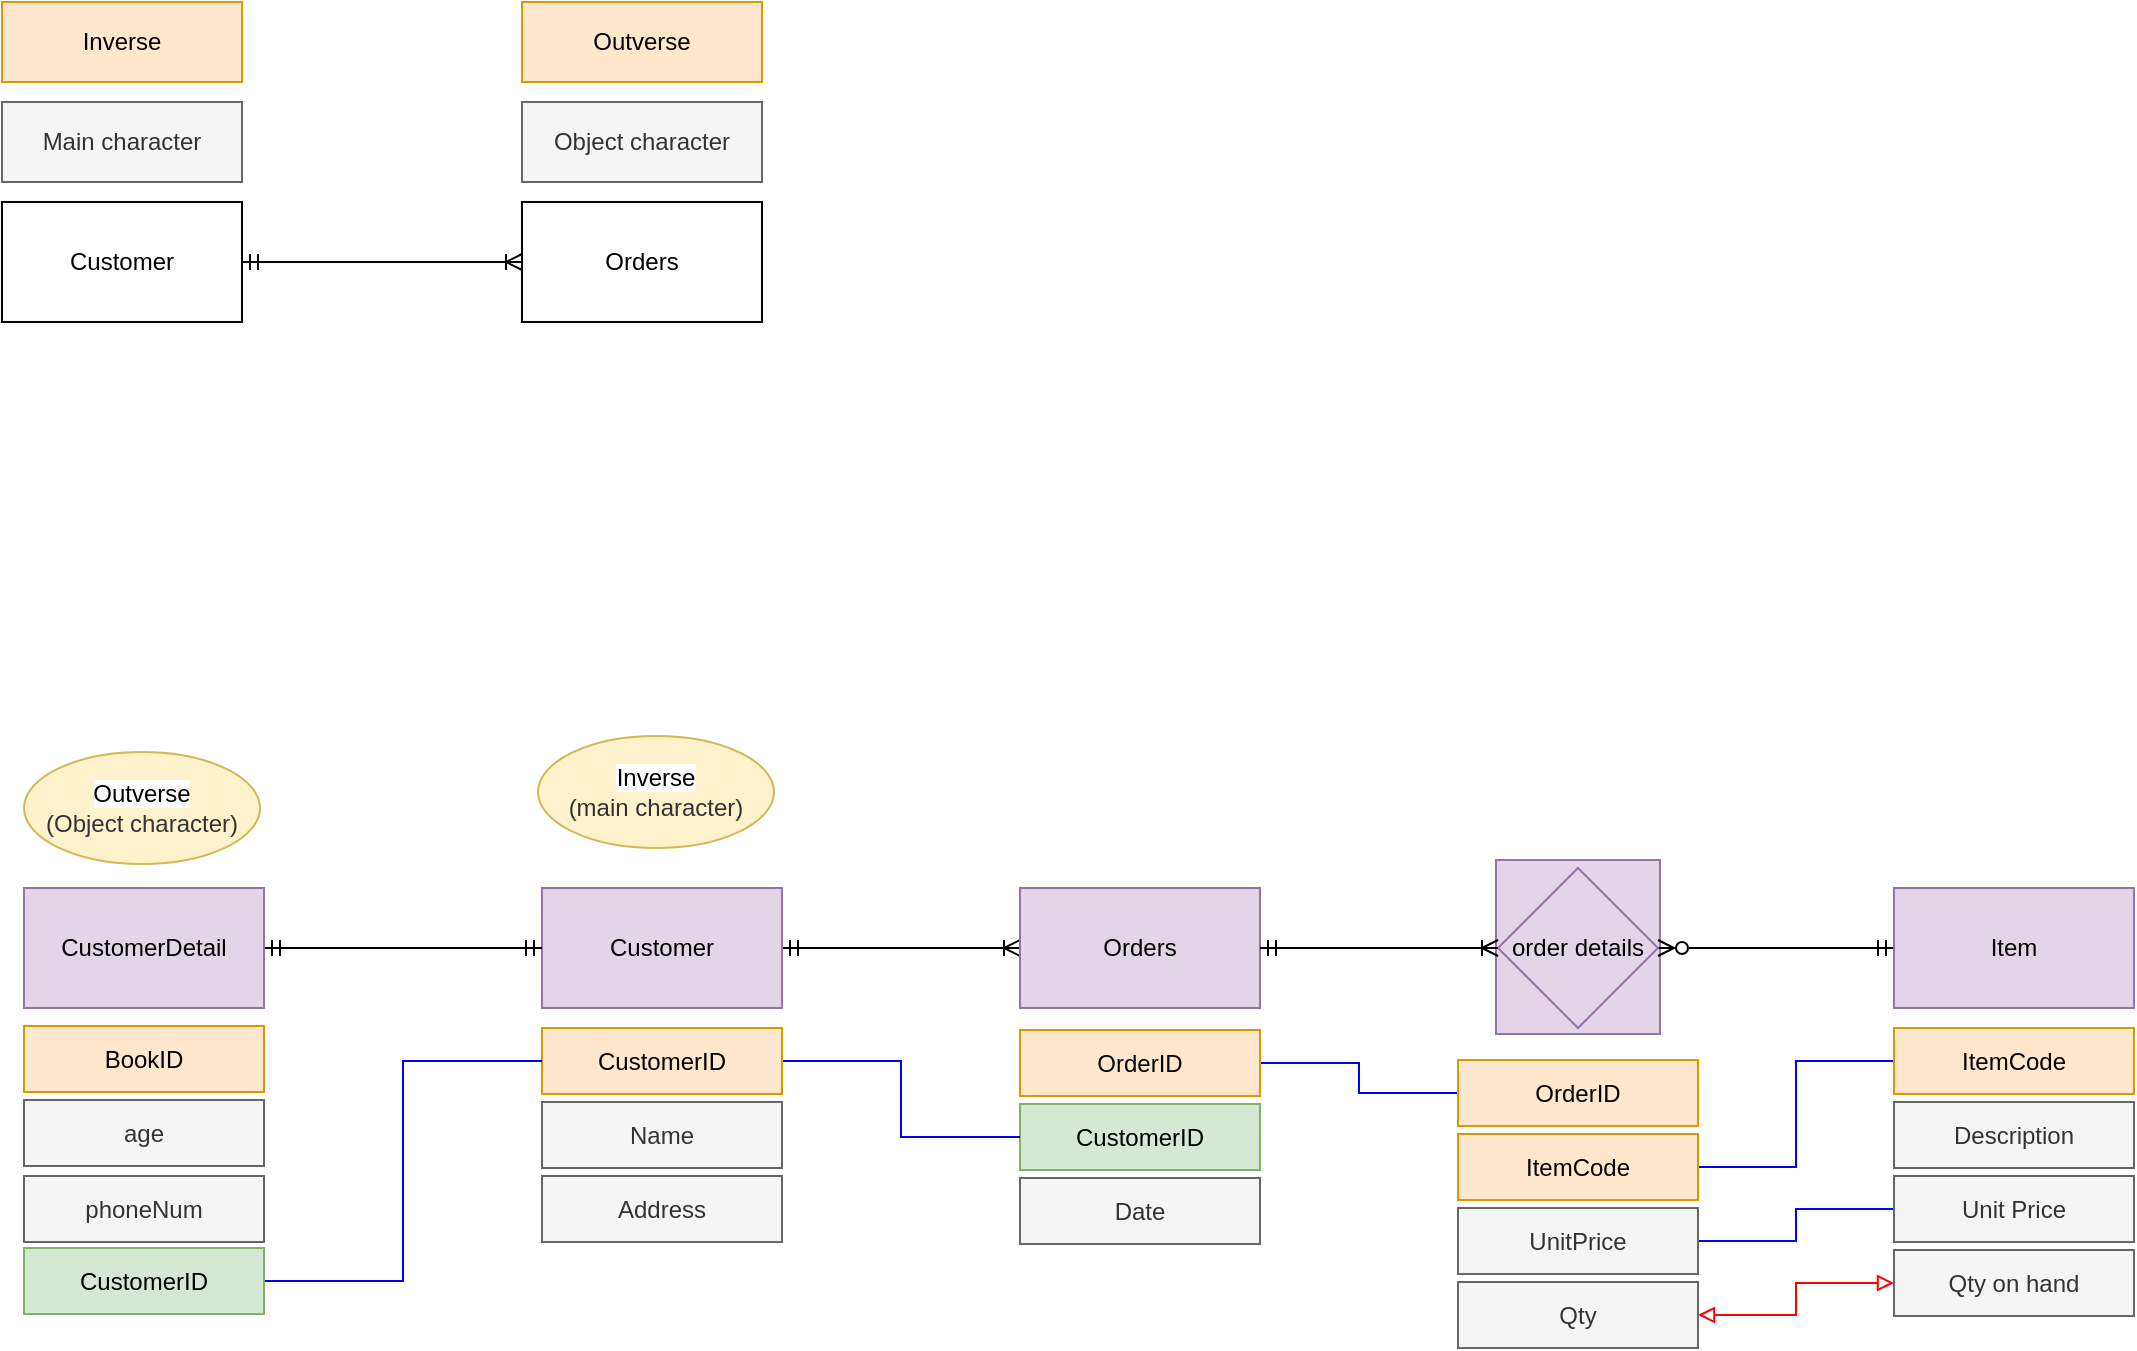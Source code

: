 <mxfile version="19.0.3" type="device"><diagram id="HbDWcRPMW32CUqxRF5wH" name="Page-1"><mxGraphModel dx="1883" dy="1314" grid="0" gridSize="10" guides="0" tooltips="1" connect="1" arrows="1" fold="1" page="0" pageScale="1" pageWidth="850" pageHeight="1100" math="0" shadow="0"><root><mxCell id="0"/><mxCell id="1" parent="0"/><mxCell id="p2NDAzsNG-E9V1DJlTr7-29" value="" style="whiteSpace=wrap;html=1;fillColor=#e1d5e7;strokeColor=#9673a6;" parent="1" vertex="1"><mxGeometry x="527" y="166" width="82" height="87" as="geometry"/></mxCell><mxCell id="p2NDAzsNG-E9V1DJlTr7-4" style="edgeStyle=orthogonalEdgeStyle;rounded=0;orthogonalLoop=1;jettySize=auto;html=1;endArrow=ERoneToMany;endFill=0;startArrow=ERmandOne;startFill=0;" parent="1" source="p2NDAzsNG-E9V1DJlTr7-1" target="p2NDAzsNG-E9V1DJlTr7-2" edge="1"><mxGeometry relative="1" as="geometry"/></mxCell><mxCell id="p2NDAzsNG-E9V1DJlTr7-1" value="Customer" style="rounded=0;whiteSpace=wrap;html=1;fillColor=#e1d5e7;strokeColor=#9673a6;" parent="1" vertex="1"><mxGeometry x="50" y="180" width="120" height="60" as="geometry"/></mxCell><mxCell id="p2NDAzsNG-E9V1DJlTr7-5" style="edgeStyle=orthogonalEdgeStyle;rounded=0;orthogonalLoop=1;jettySize=auto;html=1;entryX=0;entryY=0.5;entryDx=0;entryDy=0;startArrow=ERzeroToMany;startFill=0;endArrow=ERmandOne;endFill=0;" parent="1" source="p2NDAzsNG-E9V1DJlTr7-27" target="p2NDAzsNG-E9V1DJlTr7-3" edge="1"><mxGeometry relative="1" as="geometry"/></mxCell><mxCell id="p2NDAzsNG-E9V1DJlTr7-2" value="Orders" style="rounded=0;whiteSpace=wrap;html=1;fillColor=#e1d5e7;strokeColor=#9673a6;" parent="1" vertex="1"><mxGeometry x="289" y="180" width="120" height="60" as="geometry"/></mxCell><mxCell id="p2NDAzsNG-E9V1DJlTr7-3" value="Item" style="rounded=0;whiteSpace=wrap;html=1;fillColor=#e1d5e7;strokeColor=#9673a6;" parent="1" vertex="1"><mxGeometry x="726" y="180" width="120" height="60" as="geometry"/></mxCell><mxCell id="p2NDAzsNG-E9V1DJlTr7-20" style="edgeStyle=orthogonalEdgeStyle;rounded=0;orthogonalLoop=1;jettySize=auto;html=1;endArrow=ERoneToMany;endFill=0;startArrow=ERmandOne;startFill=0;" parent="1" source="p2NDAzsNG-E9V1DJlTr7-21" target="p2NDAzsNG-E9V1DJlTr7-22" edge="1"><mxGeometry relative="1" as="geometry"/></mxCell><mxCell id="p2NDAzsNG-E9V1DJlTr7-21" value="Customer" style="rounded=0;whiteSpace=wrap;html=1;" parent="1" vertex="1"><mxGeometry x="-220" y="-163" width="120" height="60" as="geometry"/></mxCell><mxCell id="p2NDAzsNG-E9V1DJlTr7-22" value="Orders" style="rounded=0;whiteSpace=wrap;html=1;" parent="1" vertex="1"><mxGeometry x="40" y="-163" width="120" height="60" as="geometry"/></mxCell><mxCell id="p2NDAzsNG-E9V1DJlTr7-23" value="Main character" style="rounded=0;whiteSpace=wrap;html=1;fillColor=#f5f5f5;fontColor=#333333;strokeColor=#666666;" parent="1" vertex="1"><mxGeometry x="-220" y="-213" width="120" height="40" as="geometry"/></mxCell><mxCell id="p2NDAzsNG-E9V1DJlTr7-24" value="Outverse" style="rounded=0;whiteSpace=wrap;html=1;fillColor=#ffe6cc;strokeColor=#d79b00;" parent="1" vertex="1"><mxGeometry x="40" y="-263" width="120" height="40" as="geometry"/></mxCell><mxCell id="p2NDAzsNG-E9V1DJlTr7-25" value="Inverse" style="rounded=0;whiteSpace=wrap;html=1;fillColor=#ffe6cc;strokeColor=#d79b00;" parent="1" vertex="1"><mxGeometry x="-220" y="-263" width="120" height="40" as="geometry"/></mxCell><mxCell id="p2NDAzsNG-E9V1DJlTr7-26" value="Object character" style="rounded=0;whiteSpace=wrap;html=1;fillColor=#f5f5f5;fontColor=#333333;strokeColor=#666666;" parent="1" vertex="1"><mxGeometry x="40" y="-213" width="120" height="40" as="geometry"/></mxCell><mxCell id="p2NDAzsNG-E9V1DJlTr7-27" value="order details" style="rhombus;whiteSpace=wrap;html=1;fillColor=#e1d5e7;strokeColor=#9673a6;" parent="1" vertex="1"><mxGeometry x="528" y="170" width="80" height="80" as="geometry"/></mxCell><mxCell id="p2NDAzsNG-E9V1DJlTr7-28" value="" style="edgeStyle=orthogonalEdgeStyle;rounded=0;orthogonalLoop=1;jettySize=auto;html=1;entryX=0;entryY=0.5;entryDx=0;entryDy=0;startArrow=ERmandOne;startFill=0;endArrow=ERoneToMany;endFill=0;" parent="1" source="p2NDAzsNG-E9V1DJlTr7-2" target="p2NDAzsNG-E9V1DJlTr7-27" edge="1"><mxGeometry relative="1" as="geometry"><mxPoint x="430" y="210" as="sourcePoint"/><mxPoint x="892" y="210" as="targetPoint"/></mxGeometry></mxCell><mxCell id="dknnMc12bg_xBTbsJXtI-1" value="Name" style="rounded=0;whiteSpace=wrap;html=1;fillColor=#f5f5f5;fontColor=#333333;strokeColor=#666666;" parent="1" vertex="1"><mxGeometry x="50" y="287" width="120" height="33" as="geometry"/></mxCell><mxCell id="dknnMc12bg_xBTbsJXtI-2" value="Address" style="rounded=0;whiteSpace=wrap;html=1;fillColor=#f5f5f5;fontColor=#333333;strokeColor=#666666;" parent="1" vertex="1"><mxGeometry x="50" y="324" width="120" height="33" as="geometry"/></mxCell><mxCell id="dknnMc12bg_xBTbsJXtI-3" value="CustomerID" style="rounded=0;whiteSpace=wrap;html=1;fillColor=#f5f5f5;fontColor=#333333;strokeColor=#666666;" parent="1" vertex="1"><mxGeometry x="50" y="250" width="120" height="33" as="geometry"/></mxCell><mxCell id="dknnMc12bg_xBTbsJXtI-27" style="edgeStyle=orthogonalEdgeStyle;rounded=0;orthogonalLoop=1;jettySize=auto;html=1;entryX=1;entryY=0.5;entryDx=0;entryDy=0;endArrow=none;endFill=0;strokeColor=#0000FF;" parent="1" source="dknnMc12bg_xBTbsJXtI-4" target="dknnMc12bg_xBTbsJXtI-11" edge="1"><mxGeometry relative="1" as="geometry"/></mxCell><mxCell id="dknnMc12bg_xBTbsJXtI-4" value="Unit Price" style="rounded=0;whiteSpace=wrap;html=1;fillColor=#f5f5f5;fontColor=#333333;strokeColor=#666666;" parent="1" vertex="1"><mxGeometry x="726" y="324" width="120" height="33" as="geometry"/></mxCell><mxCell id="dknnMc12bg_xBTbsJXtI-23" style="edgeStyle=orthogonalEdgeStyle;rounded=0;orthogonalLoop=1;jettySize=auto;html=1;entryX=1;entryY=0.5;entryDx=0;entryDy=0;endArrow=none;endFill=0;strokeColor=#0000FF;" parent="1" source="dknnMc12bg_xBTbsJXtI-5" target="dknnMc12bg_xBTbsJXtI-20" edge="1"><mxGeometry relative="1" as="geometry"/></mxCell><mxCell id="dknnMc12bg_xBTbsJXtI-5" value="ItemCode" style="rounded=0;whiteSpace=wrap;html=1;fillColor=#ffe6cc;strokeColor=#d79b00;" parent="1" vertex="1"><mxGeometry x="726" y="250" width="120" height="33" as="geometry"/></mxCell><mxCell id="dknnMc12bg_xBTbsJXtI-6" value="Description" style="rounded=0;whiteSpace=wrap;html=1;fillColor=#f5f5f5;fontColor=#333333;strokeColor=#666666;" parent="1" vertex="1"><mxGeometry x="726" y="287" width="120" height="33" as="geometry"/></mxCell><mxCell id="dknnMc12bg_xBTbsJXtI-7" value="Qty on hand" style="rounded=0;whiteSpace=wrap;html=1;fillColor=#f5f5f5;fontColor=#333333;strokeColor=#666666;" parent="1" vertex="1"><mxGeometry x="726" y="361" width="120" height="33" as="geometry"/></mxCell><mxCell id="dknnMc12bg_xBTbsJXtI-26" style="edgeStyle=orthogonalEdgeStyle;rounded=0;orthogonalLoop=1;jettySize=auto;html=1;endArrow=block;endFill=0;strokeColor=#FF0000;startArrow=block;startFill=0;" parent="1" source="dknnMc12bg_xBTbsJXtI-8" target="dknnMc12bg_xBTbsJXtI-7" edge="1"><mxGeometry relative="1" as="geometry"/></mxCell><mxCell id="dknnMc12bg_xBTbsJXtI-8" value="Qty" style="rounded=0;whiteSpace=wrap;html=1;fillColor=#f5f5f5;fontColor=#333333;strokeColor=#666666;" parent="1" vertex="1"><mxGeometry x="508" y="377" width="120" height="33" as="geometry"/></mxCell><mxCell id="dknnMc12bg_xBTbsJXtI-9" value="OrderID" style="rounded=0;whiteSpace=wrap;html=1;fillColor=#f5f5f5;fontColor=#333333;strokeColor=#666666;" parent="1" vertex="1"><mxGeometry x="508" y="266" width="120" height="33" as="geometry"/></mxCell><mxCell id="dknnMc12bg_xBTbsJXtI-10" value="ItemCode" style="rounded=0;whiteSpace=wrap;html=1;fillColor=#f5f5f5;fontColor=#333333;strokeColor=#666666;" parent="1" vertex="1"><mxGeometry x="508" y="303" width="120" height="33" as="geometry"/></mxCell><mxCell id="dknnMc12bg_xBTbsJXtI-11" value="UnitPrice" style="rounded=0;whiteSpace=wrap;html=1;fillColor=#f5f5f5;fontColor=#333333;strokeColor=#666666;" parent="1" vertex="1"><mxGeometry x="508" y="340" width="120" height="33" as="geometry"/></mxCell><mxCell id="dknnMc12bg_xBTbsJXtI-13" value="Date" style="rounded=0;whiteSpace=wrap;html=1;fillColor=#f5f5f5;fontColor=#333333;strokeColor=#666666;" parent="1" vertex="1"><mxGeometry x="289" y="325" width="120" height="33" as="geometry"/></mxCell><mxCell id="dknnMc12bg_xBTbsJXtI-14" value="OrderID" style="rounded=0;whiteSpace=wrap;html=1;fillColor=#f5f5f5;fontColor=#333333;strokeColor=#666666;" parent="1" vertex="1"><mxGeometry x="289" y="251" width="120" height="33" as="geometry"/></mxCell><mxCell id="dknnMc12bg_xBTbsJXtI-15" value="CustomerID" style="rounded=0;whiteSpace=wrap;html=1;fillColor=#d5e8d4;strokeColor=#82b366;" parent="1" vertex="1"><mxGeometry x="289" y="288" width="120" height="33" as="geometry"/></mxCell><mxCell id="dknnMc12bg_xBTbsJXtI-25" style="edgeStyle=orthogonalEdgeStyle;rounded=0;orthogonalLoop=1;jettySize=auto;html=1;entryX=0;entryY=0.5;entryDx=0;entryDy=0;endArrow=none;endFill=0;strokeColor=#0000FF;" parent="1" source="dknnMc12bg_xBTbsJXtI-17" target="dknnMc12bg_xBTbsJXtI-15" edge="1"><mxGeometry relative="1" as="geometry"/></mxCell><mxCell id="dknnMc12bg_xBTbsJXtI-17" value="CustomerID" style="rounded=0;whiteSpace=wrap;html=1;fillColor=#ffe6cc;strokeColor=#d79b00;" parent="1" vertex="1"><mxGeometry x="50" y="250" width="120" height="33" as="geometry"/></mxCell><mxCell id="dknnMc12bg_xBTbsJXtI-24" style="edgeStyle=orthogonalEdgeStyle;rounded=0;orthogonalLoop=1;jettySize=auto;html=1;entryX=0;entryY=0.5;entryDx=0;entryDy=0;endArrow=none;endFill=0;strokeColor=#0000FF;" parent="1" source="dknnMc12bg_xBTbsJXtI-18" target="dknnMc12bg_xBTbsJXtI-19" edge="1"><mxGeometry relative="1" as="geometry"/></mxCell><mxCell id="dknnMc12bg_xBTbsJXtI-18" value="OrderID" style="rounded=0;whiteSpace=wrap;html=1;fillColor=#ffe6cc;strokeColor=#d79b00;" parent="1" vertex="1"><mxGeometry x="289" y="251" width="120" height="33" as="geometry"/></mxCell><mxCell id="dknnMc12bg_xBTbsJXtI-19" value="OrderID" style="rounded=0;whiteSpace=wrap;html=1;fillColor=#ffe6cc;strokeColor=#d79b00;" parent="1" vertex="1"><mxGeometry x="508" y="266" width="120" height="33" as="geometry"/></mxCell><mxCell id="dknnMc12bg_xBTbsJXtI-20" value="ItemCode" style="rounded=0;whiteSpace=wrap;html=1;fillColor=#ffe6cc;strokeColor=#d79b00;" parent="1" vertex="1"><mxGeometry x="508" y="303" width="120" height="33" as="geometry"/></mxCell><mxCell id="_srOFRIaFDJRHbevo_3I-2" style="edgeStyle=orthogonalEdgeStyle;rounded=0;orthogonalLoop=1;jettySize=auto;html=1;entryX=0;entryY=0.5;entryDx=0;entryDy=0;endArrow=ERmandOne;endFill=0;startArrow=ERmandOne;startFill=0;" parent="1" source="_srOFRIaFDJRHbevo_3I-1" target="p2NDAzsNG-E9V1DJlTr7-1" edge="1"><mxGeometry relative="1" as="geometry"/></mxCell><mxCell id="_srOFRIaFDJRHbevo_3I-1" value="CustomerDetail" style="rounded=0;whiteSpace=wrap;html=1;fillColor=#e1d5e7;strokeColor=#9673a6;" parent="1" vertex="1"><mxGeometry x="-209" y="180" width="120" height="60" as="geometry"/></mxCell><mxCell id="_srOFRIaFDJRHbevo_3I-3" value="BookID" style="rounded=0;whiteSpace=wrap;html=1;fillColor=#ffe6cc;strokeColor=#d79b00;" parent="1" vertex="1"><mxGeometry x="-209" y="249" width="120" height="33" as="geometry"/></mxCell><mxCell id="_srOFRIaFDJRHbevo_3I-4" value="age" style="rounded=0;whiteSpace=wrap;html=1;fillColor=#f5f5f5;fontColor=#333333;strokeColor=#666666;" parent="1" vertex="1"><mxGeometry x="-209" y="286" width="120" height="33" as="geometry"/></mxCell><mxCell id="_srOFRIaFDJRHbevo_3I-5" value="phoneNum" style="rounded=0;whiteSpace=wrap;html=1;fillColor=#f5f5f5;fontColor=#333333;strokeColor=#666666;" parent="1" vertex="1"><mxGeometry x="-209" y="324" width="120" height="33" as="geometry"/></mxCell><mxCell id="FR1LIcoGZqVbsrbUu7u5-1" style="edgeStyle=orthogonalEdgeStyle;rounded=0;orthogonalLoop=1;jettySize=auto;html=1;entryX=0;entryY=0.5;entryDx=0;entryDy=0;endArrow=none;endFill=0;strokeColor=#0000FF;" parent="1" source="_srOFRIaFDJRHbevo_3I-6" target="dknnMc12bg_xBTbsJXtI-17" edge="1"><mxGeometry relative="1" as="geometry"/></mxCell><mxCell id="_srOFRIaFDJRHbevo_3I-6" value="CustomerID" style="rounded=0;whiteSpace=wrap;html=1;fillColor=#d5e8d4;strokeColor=#82b366;" parent="1" vertex="1"><mxGeometry x="-209" y="360" width="120" height="33" as="geometry"/></mxCell><mxCell id="_srOFRIaFDJRHbevo_3I-14" value="&lt;span style=&quot;color: rgb(0, 0, 0); font-family: Helvetica; font-size: 12px; font-style: normal; font-variant-ligatures: normal; font-variant-caps: normal; font-weight: 400; letter-spacing: normal; orphans: 2; text-align: center; text-indent: 0px; text-transform: none; widows: 2; word-spacing: 0px; -webkit-text-stroke-width: 0px; background-color: rgb(255, 255, 255); text-decoration-thickness: initial; text-decoration-style: initial; text-decoration-color: initial; float: none; display: inline !important;&quot;&gt;Inverse&lt;/span&gt;&lt;br&gt;&lt;span style=&quot;color: rgb(51, 51, 51);&quot;&gt;(main character)&lt;/span&gt;" style="ellipse;whiteSpace=wrap;html=1;fillColor=#fff2cc;strokeColor=#d6b656;" parent="1" vertex="1"><mxGeometry x="48" y="104" width="118" height="56" as="geometry"/></mxCell><mxCell id="FR1LIcoGZqVbsrbUu7u5-2" value="&lt;span style=&quot;color: rgb(0, 0, 0); font-family: Helvetica; font-size: 12px; font-style: normal; font-variant-ligatures: normal; font-variant-caps: normal; font-weight: 400; letter-spacing: normal; orphans: 2; text-align: center; text-indent: 0px; text-transform: none; widows: 2; word-spacing: 0px; -webkit-text-stroke-width: 0px; background-color: rgb(255, 255, 255); text-decoration-thickness: initial; text-decoration-style: initial; text-decoration-color: initial; float: none; display: inline !important;&quot;&gt;Outverse&lt;/span&gt;&lt;br&gt;&lt;span style=&quot;color: rgb(51, 51, 51);&quot;&gt;(Object character)&lt;/span&gt;" style="ellipse;whiteSpace=wrap;html=1;fillColor=#fff2cc;strokeColor=#d6b656;" parent="1" vertex="1"><mxGeometry x="-209" y="112" width="118" height="56" as="geometry"/></mxCell></root></mxGraphModel></diagram></mxfile>
